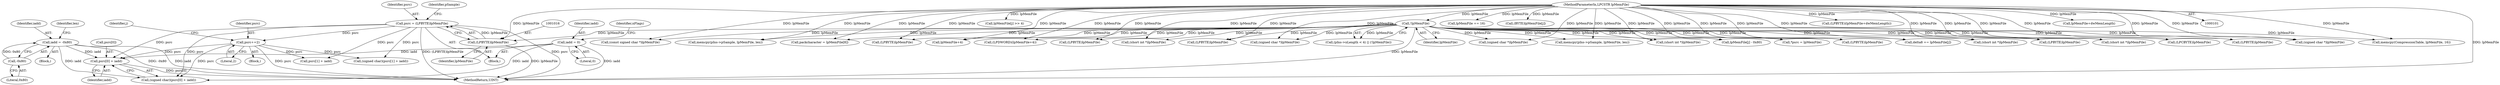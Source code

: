 digraph "1_gstreamer_bc2cdd57d549ab3ba59782e9b395d0cd683fd3ac@array" {
"1001045" [label="(Call,psrc[0] + iadd)"];
"1001065" [label="(Call,psrc+=2)"];
"1001013" [label="(Call,psrc = (LPBYTE)lpMemFile)"];
"1001015" [label="(Call,(LPBYTE)lpMemFile)"];
"1000129" [label="(Call,!lpMemFile)"];
"1000104" [label="(MethodParameterIn,LPCSTR lpMemFile)"];
"1000992" [label="(Call,iadd = -0x80)"];
"1000994" [label="(Call,-0x80)"];
"1000984" [label="(Call,iadd = 0)"];
"1001013" [label="(Call,psrc = (LPBYTE)lpMemFile)"];
"1000130" [label="(Identifier,lpMemFile)"];
"1000265" [label="(Call,(const signed char *)lpMemFile)"];
"1000466" [label="(Call,memcpy(pIns->pSample, lpMemFile, len))"];
"1001180" [label="(Call,packcharacter = lpMemFile[8])"];
"1001065" [label="(Call,psrc+=2)"];
"1001020" [label="(Identifier,pSample)"];
"1001565" [label="(Call,(LPBYTE)lpMemFile)"];
"1000355" [label="(Call,lpMemFile[j] >> 4)"];
"1000989" [label="(Identifier,nFlags)"];
"1001197" [label="(Call,(LPDWORD)(lpMemFile+4))"];
"1000995" [label="(Literal,0x80)"];
"1000537" [label="(Call,(signed char *)lpMemFile)"];
"1001067" [label="(Literal,2)"];
"1001066" [label="(Identifier,psrc)"];
"1000982" [label="(Block,)"];
"1001176" [label="(Call,*psrc = lpMemFile)"];
"1001015" [label="(Call,(LPBYTE)lpMemFile)"];
"1001272" [label="(Call,delta8 += lpMemFile[j])"];
"1000985" [label="(Identifier,iadd)"];
"1001106" [label="(Call,(short int *)lpMemFile)"];
"1001199" [label="(Call,lpMemFile+4)"];
"1000129" [label="(Call,!lpMemFile)"];
"1000123" [label="(Call,(pIns->nLength < 4) || (!lpMemFile))"];
"1000994" [label="(Call,-0x80)"];
"1000957" [label="(Call,(LPBYTE)lpMemFile)"];
"1001049" [label="(Identifier,iadd)"];
"1000318" [label="(Call,lpMemFile += 16)"];
"1000345" [label="(Call,(BYTE)lpMemFile[j])"];
"1001500" [label="(Call,(LPBYTE)lpMemFile)"];
"1002045" [label="(MethodReturn,UINT)"];
"1000991" [label="(Block,)"];
"1000997" [label="(Identifier,len)"];
"1002009" [label="(Call,memcpy(pIns->pSample, lpMemFile, len))"];
"1000238" [label="(Call,lpMemFile[j] - 0x80)"];
"1001060" [label="(Call,psrc[1] + iadd)"];
"1001046" [label="(Call,psrc[0])"];
"1001335" [label="(Call,(LPBYTE)lpMemFile)"];
"1001035" [label="(Identifier,j)"];
"1000592" [label="(Call,(short int *)lpMemFile)"];
"1001017" [label="(Identifier,lpMemFile)"];
"1001738" [label="(Call,(LPBYTE)lpMemFile)"];
"1001923" [label="(Call,(LPCBYTE)lpMemFile)"];
"1001506" [label="(Call,(LPBYTE)(lpMemFile+dwMemLength))"];
"1000993" [label="(Identifier,iadd)"];
"1000972" [label="(Call,(LPBYTE)lpMemFile)"];
"1001058" [label="(Call,(signed char)(psrc[1] + iadd))"];
"1001043" [label="(Call,(signed char)(psrc[0] + iadd))"];
"1000986" [label="(Literal,0)"];
"1001036" [label="(Block,)"];
"1000992" [label="(Call,iadd = -0x80)"];
"1001014" [label="(Identifier,psrc)"];
"1000643" [label="(Call,(signed char *)lpMemFile)"];
"1000104" [label="(MethodParameterIn,LPCSTR lpMemFile)"];
"1001045" [label="(Call,psrc[0] + iadd)"];
"1000314" [label="(Call,memcpy(CompressionTable, lpMemFile, 16))"];
"1000984" [label="(Call,iadd = 0)"];
"1000844" [label="(Call,(short int *)lpMemFile)"];
"1001508" [label="(Call,lpMemFile+dwMemLength)"];
"1000729" [label="(Call,(signed char *)lpMemFile)"];
"1000420" [label="(Call,(short int *)lpMemFile)"];
"1001045" -> "1001043"  [label="AST: "];
"1001045" -> "1001049"  [label="CFG: "];
"1001046" -> "1001045"  [label="AST: "];
"1001049" -> "1001045"  [label="AST: "];
"1001043" -> "1001045"  [label="CFG: "];
"1001045" -> "1002045"  [label="DDG: psrc[0]"];
"1001065" -> "1001045"  [label="DDG: psrc"];
"1001013" -> "1001045"  [label="DDG: psrc"];
"1000992" -> "1001045"  [label="DDG: iadd"];
"1000984" -> "1001045"  [label="DDG: iadd"];
"1001065" -> "1001036"  [label="AST: "];
"1001065" -> "1001067"  [label="CFG: "];
"1001066" -> "1001065"  [label="AST: "];
"1001067" -> "1001065"  [label="AST: "];
"1001035" -> "1001065"  [label="CFG: "];
"1001065" -> "1002045"  [label="DDG: psrc"];
"1001065" -> "1001043"  [label="DDG: psrc"];
"1001065" -> "1001058"  [label="DDG: psrc"];
"1001065" -> "1001060"  [label="DDG: psrc"];
"1001013" -> "1001065"  [label="DDG: psrc"];
"1001013" -> "1000982"  [label="AST: "];
"1001013" -> "1001015"  [label="CFG: "];
"1001014" -> "1001013"  [label="AST: "];
"1001015" -> "1001013"  [label="AST: "];
"1001020" -> "1001013"  [label="CFG: "];
"1001013" -> "1002045"  [label="DDG: (LPBYTE)lpMemFile"];
"1001013" -> "1002045"  [label="DDG: psrc"];
"1001015" -> "1001013"  [label="DDG: lpMemFile"];
"1001013" -> "1001043"  [label="DDG: psrc"];
"1001013" -> "1001058"  [label="DDG: psrc"];
"1001013" -> "1001060"  [label="DDG: psrc"];
"1001015" -> "1001017"  [label="CFG: "];
"1001016" -> "1001015"  [label="AST: "];
"1001017" -> "1001015"  [label="AST: "];
"1001015" -> "1002045"  [label="DDG: lpMemFile"];
"1000129" -> "1001015"  [label="DDG: lpMemFile"];
"1000104" -> "1001015"  [label="DDG: lpMemFile"];
"1000129" -> "1000123"  [label="AST: "];
"1000129" -> "1000130"  [label="CFG: "];
"1000130" -> "1000129"  [label="AST: "];
"1000123" -> "1000129"  [label="CFG: "];
"1000129" -> "1002045"  [label="DDG: lpMemFile"];
"1000129" -> "1000123"  [label="DDG: lpMemFile"];
"1000104" -> "1000129"  [label="DDG: lpMemFile"];
"1000129" -> "1000238"  [label="DDG: lpMemFile"];
"1000129" -> "1000265"  [label="DDG: lpMemFile"];
"1000129" -> "1000314"  [label="DDG: lpMemFile"];
"1000129" -> "1000420"  [label="DDG: lpMemFile"];
"1000129" -> "1000466"  [label="DDG: lpMemFile"];
"1000129" -> "1000537"  [label="DDG: lpMemFile"];
"1000129" -> "1000592"  [label="DDG: lpMemFile"];
"1000129" -> "1000643"  [label="DDG: lpMemFile"];
"1000129" -> "1000729"  [label="DDG: lpMemFile"];
"1000129" -> "1000844"  [label="DDG: lpMemFile"];
"1000129" -> "1000957"  [label="DDG: lpMemFile"];
"1000129" -> "1000972"  [label="DDG: lpMemFile"];
"1000129" -> "1001106"  [label="DDG: lpMemFile"];
"1000129" -> "1001176"  [label="DDG: lpMemFile"];
"1000129" -> "1001180"  [label="DDG: lpMemFile"];
"1000129" -> "1001197"  [label="DDG: lpMemFile"];
"1000129" -> "1001199"  [label="DDG: lpMemFile"];
"1000129" -> "1001272"  [label="DDG: lpMemFile"];
"1000129" -> "1001335"  [label="DDG: lpMemFile"];
"1000129" -> "1001500"  [label="DDG: lpMemFile"];
"1000129" -> "1001565"  [label="DDG: lpMemFile"];
"1000129" -> "1001738"  [label="DDG: lpMemFile"];
"1000129" -> "1001923"  [label="DDG: lpMemFile"];
"1000129" -> "1002009"  [label="DDG: lpMemFile"];
"1000104" -> "1000101"  [label="AST: "];
"1000104" -> "1002045"  [label="DDG: lpMemFile"];
"1000104" -> "1000238"  [label="DDG: lpMemFile"];
"1000104" -> "1000265"  [label="DDG: lpMemFile"];
"1000104" -> "1000314"  [label="DDG: lpMemFile"];
"1000104" -> "1000318"  [label="DDG: lpMemFile"];
"1000104" -> "1000345"  [label="DDG: lpMemFile"];
"1000104" -> "1000355"  [label="DDG: lpMemFile"];
"1000104" -> "1000420"  [label="DDG: lpMemFile"];
"1000104" -> "1000466"  [label="DDG: lpMemFile"];
"1000104" -> "1000537"  [label="DDG: lpMemFile"];
"1000104" -> "1000592"  [label="DDG: lpMemFile"];
"1000104" -> "1000643"  [label="DDG: lpMemFile"];
"1000104" -> "1000729"  [label="DDG: lpMemFile"];
"1000104" -> "1000844"  [label="DDG: lpMemFile"];
"1000104" -> "1000957"  [label="DDG: lpMemFile"];
"1000104" -> "1000972"  [label="DDG: lpMemFile"];
"1000104" -> "1001106"  [label="DDG: lpMemFile"];
"1000104" -> "1001176"  [label="DDG: lpMemFile"];
"1000104" -> "1001180"  [label="DDG: lpMemFile"];
"1000104" -> "1001197"  [label="DDG: lpMemFile"];
"1000104" -> "1001199"  [label="DDG: lpMemFile"];
"1000104" -> "1001272"  [label="DDG: lpMemFile"];
"1000104" -> "1001335"  [label="DDG: lpMemFile"];
"1000104" -> "1001500"  [label="DDG: lpMemFile"];
"1000104" -> "1001506"  [label="DDG: lpMemFile"];
"1000104" -> "1001508"  [label="DDG: lpMemFile"];
"1000104" -> "1001565"  [label="DDG: lpMemFile"];
"1000104" -> "1001738"  [label="DDG: lpMemFile"];
"1000104" -> "1001923"  [label="DDG: lpMemFile"];
"1000104" -> "1002009"  [label="DDG: lpMemFile"];
"1000992" -> "1000991"  [label="AST: "];
"1000992" -> "1000994"  [label="CFG: "];
"1000993" -> "1000992"  [label="AST: "];
"1000994" -> "1000992"  [label="AST: "];
"1000997" -> "1000992"  [label="CFG: "];
"1000992" -> "1002045"  [label="DDG: iadd"];
"1000992" -> "1002045"  [label="DDG: -0x80"];
"1000994" -> "1000992"  [label="DDG: 0x80"];
"1000992" -> "1001043"  [label="DDG: iadd"];
"1000994" -> "1000995"  [label="CFG: "];
"1000995" -> "1000994"  [label="AST: "];
"1000984" -> "1000982"  [label="AST: "];
"1000984" -> "1000986"  [label="CFG: "];
"1000985" -> "1000984"  [label="AST: "];
"1000986" -> "1000984"  [label="AST: "];
"1000989" -> "1000984"  [label="CFG: "];
"1000984" -> "1002045"  [label="DDG: iadd"];
"1000984" -> "1001043"  [label="DDG: iadd"];
}
